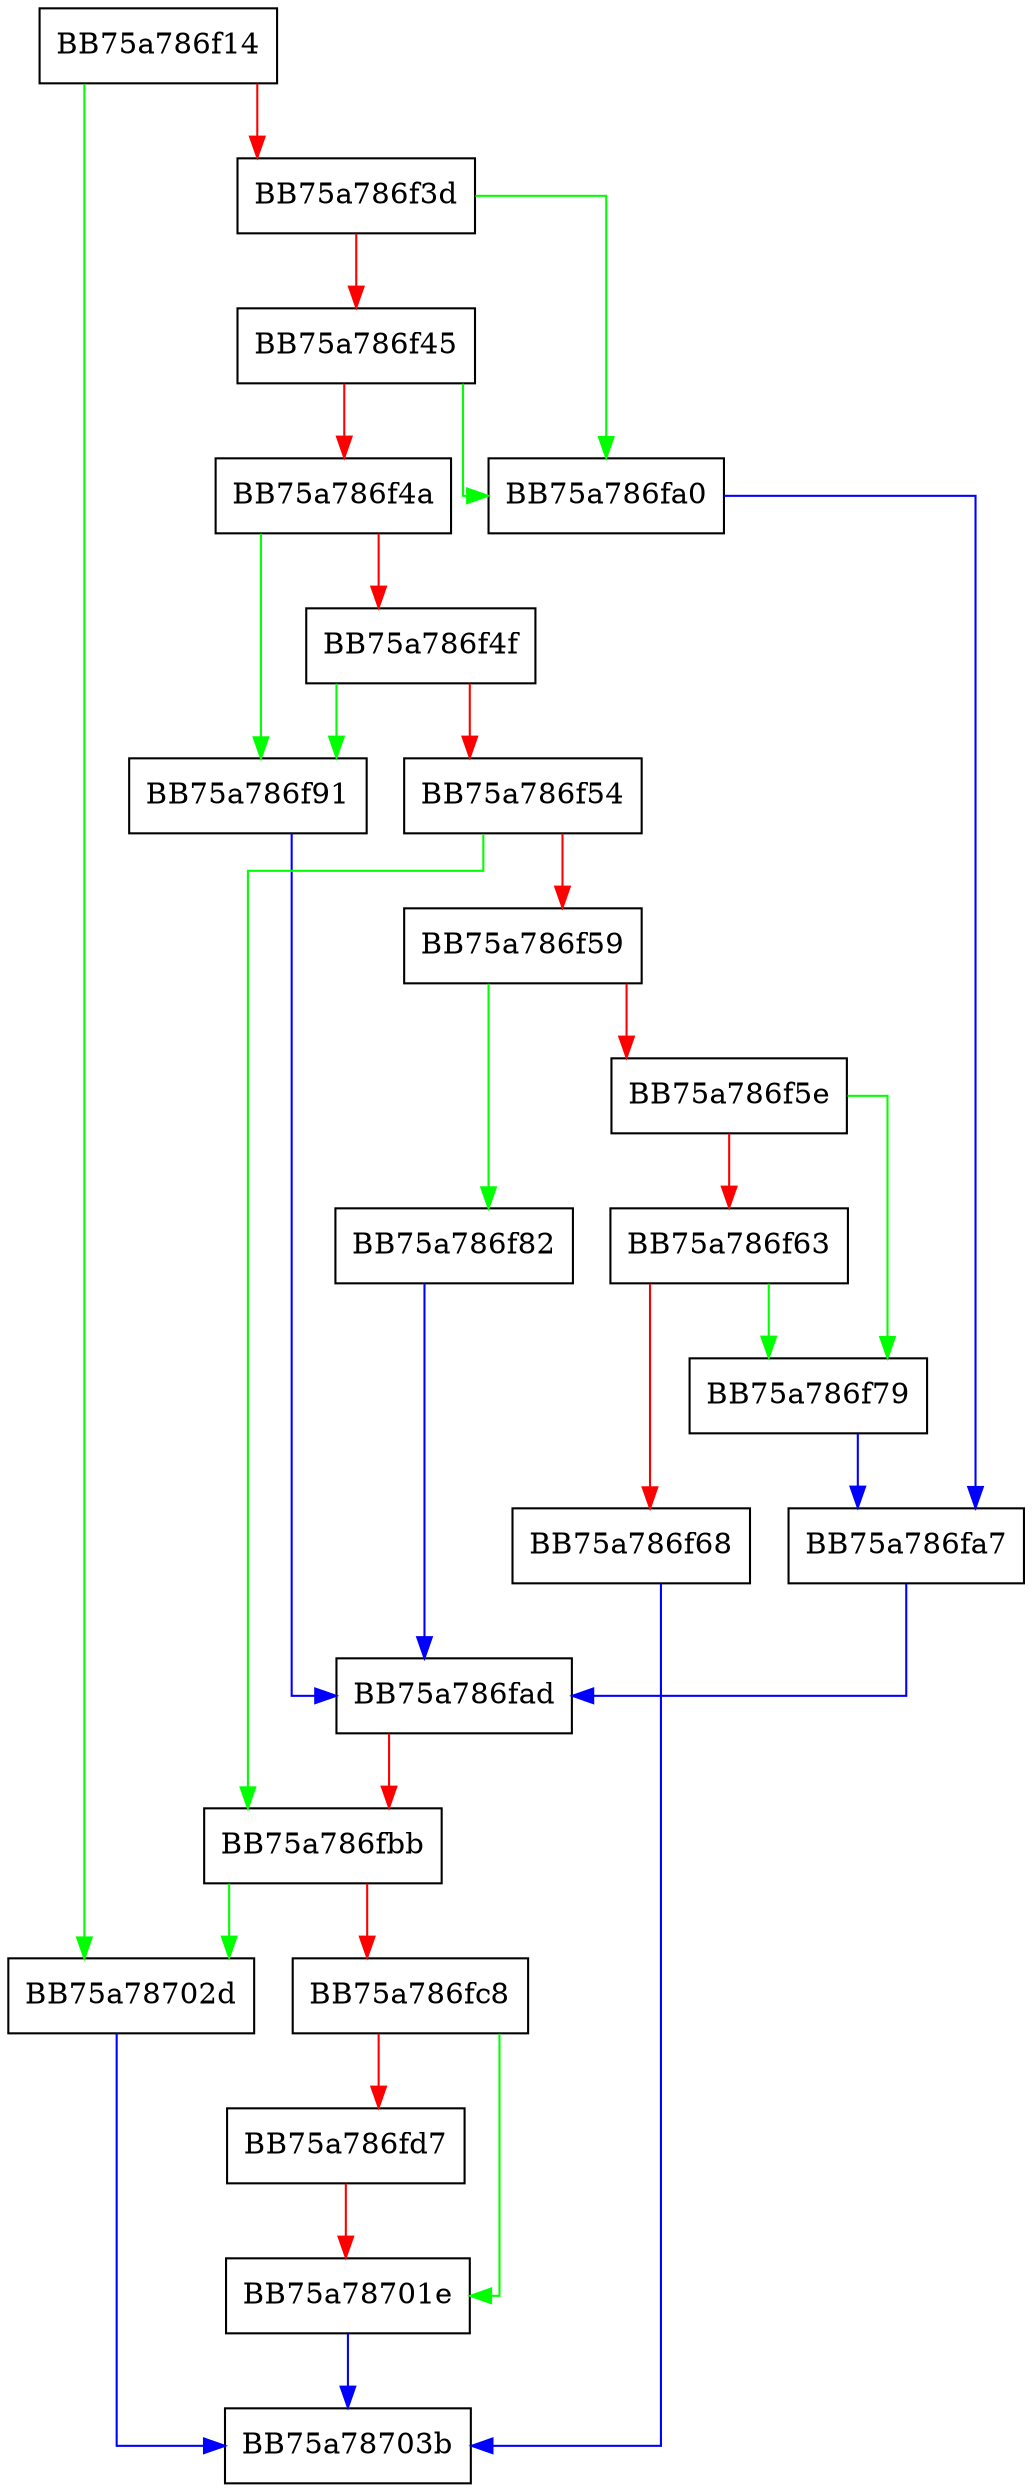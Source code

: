 digraph getEnumType {
  node [shape="box"];
  graph [splines=ortho];
  BB75a786f14 -> BB75a78702d [color="green"];
  BB75a786f14 -> BB75a786f3d [color="red"];
  BB75a786f3d -> BB75a786fa0 [color="green"];
  BB75a786f3d -> BB75a786f45 [color="red"];
  BB75a786f45 -> BB75a786fa0 [color="green"];
  BB75a786f45 -> BB75a786f4a [color="red"];
  BB75a786f4a -> BB75a786f91 [color="green"];
  BB75a786f4a -> BB75a786f4f [color="red"];
  BB75a786f4f -> BB75a786f91 [color="green"];
  BB75a786f4f -> BB75a786f54 [color="red"];
  BB75a786f54 -> BB75a786fbb [color="green"];
  BB75a786f54 -> BB75a786f59 [color="red"];
  BB75a786f59 -> BB75a786f82 [color="green"];
  BB75a786f59 -> BB75a786f5e [color="red"];
  BB75a786f5e -> BB75a786f79 [color="green"];
  BB75a786f5e -> BB75a786f63 [color="red"];
  BB75a786f63 -> BB75a786f79 [color="green"];
  BB75a786f63 -> BB75a786f68 [color="red"];
  BB75a786f68 -> BB75a78703b [color="blue"];
  BB75a786f79 -> BB75a786fa7 [color="blue"];
  BB75a786f82 -> BB75a786fad [color="blue"];
  BB75a786f91 -> BB75a786fad [color="blue"];
  BB75a786fa0 -> BB75a786fa7 [color="blue"];
  BB75a786fa7 -> BB75a786fad [color="blue"];
  BB75a786fad -> BB75a786fbb [color="red"];
  BB75a786fbb -> BB75a78702d [color="green"];
  BB75a786fbb -> BB75a786fc8 [color="red"];
  BB75a786fc8 -> BB75a78701e [color="green"];
  BB75a786fc8 -> BB75a786fd7 [color="red"];
  BB75a786fd7 -> BB75a78701e [color="red"];
  BB75a78701e -> BB75a78703b [color="blue"];
  BB75a78702d -> BB75a78703b [color="blue"];
}